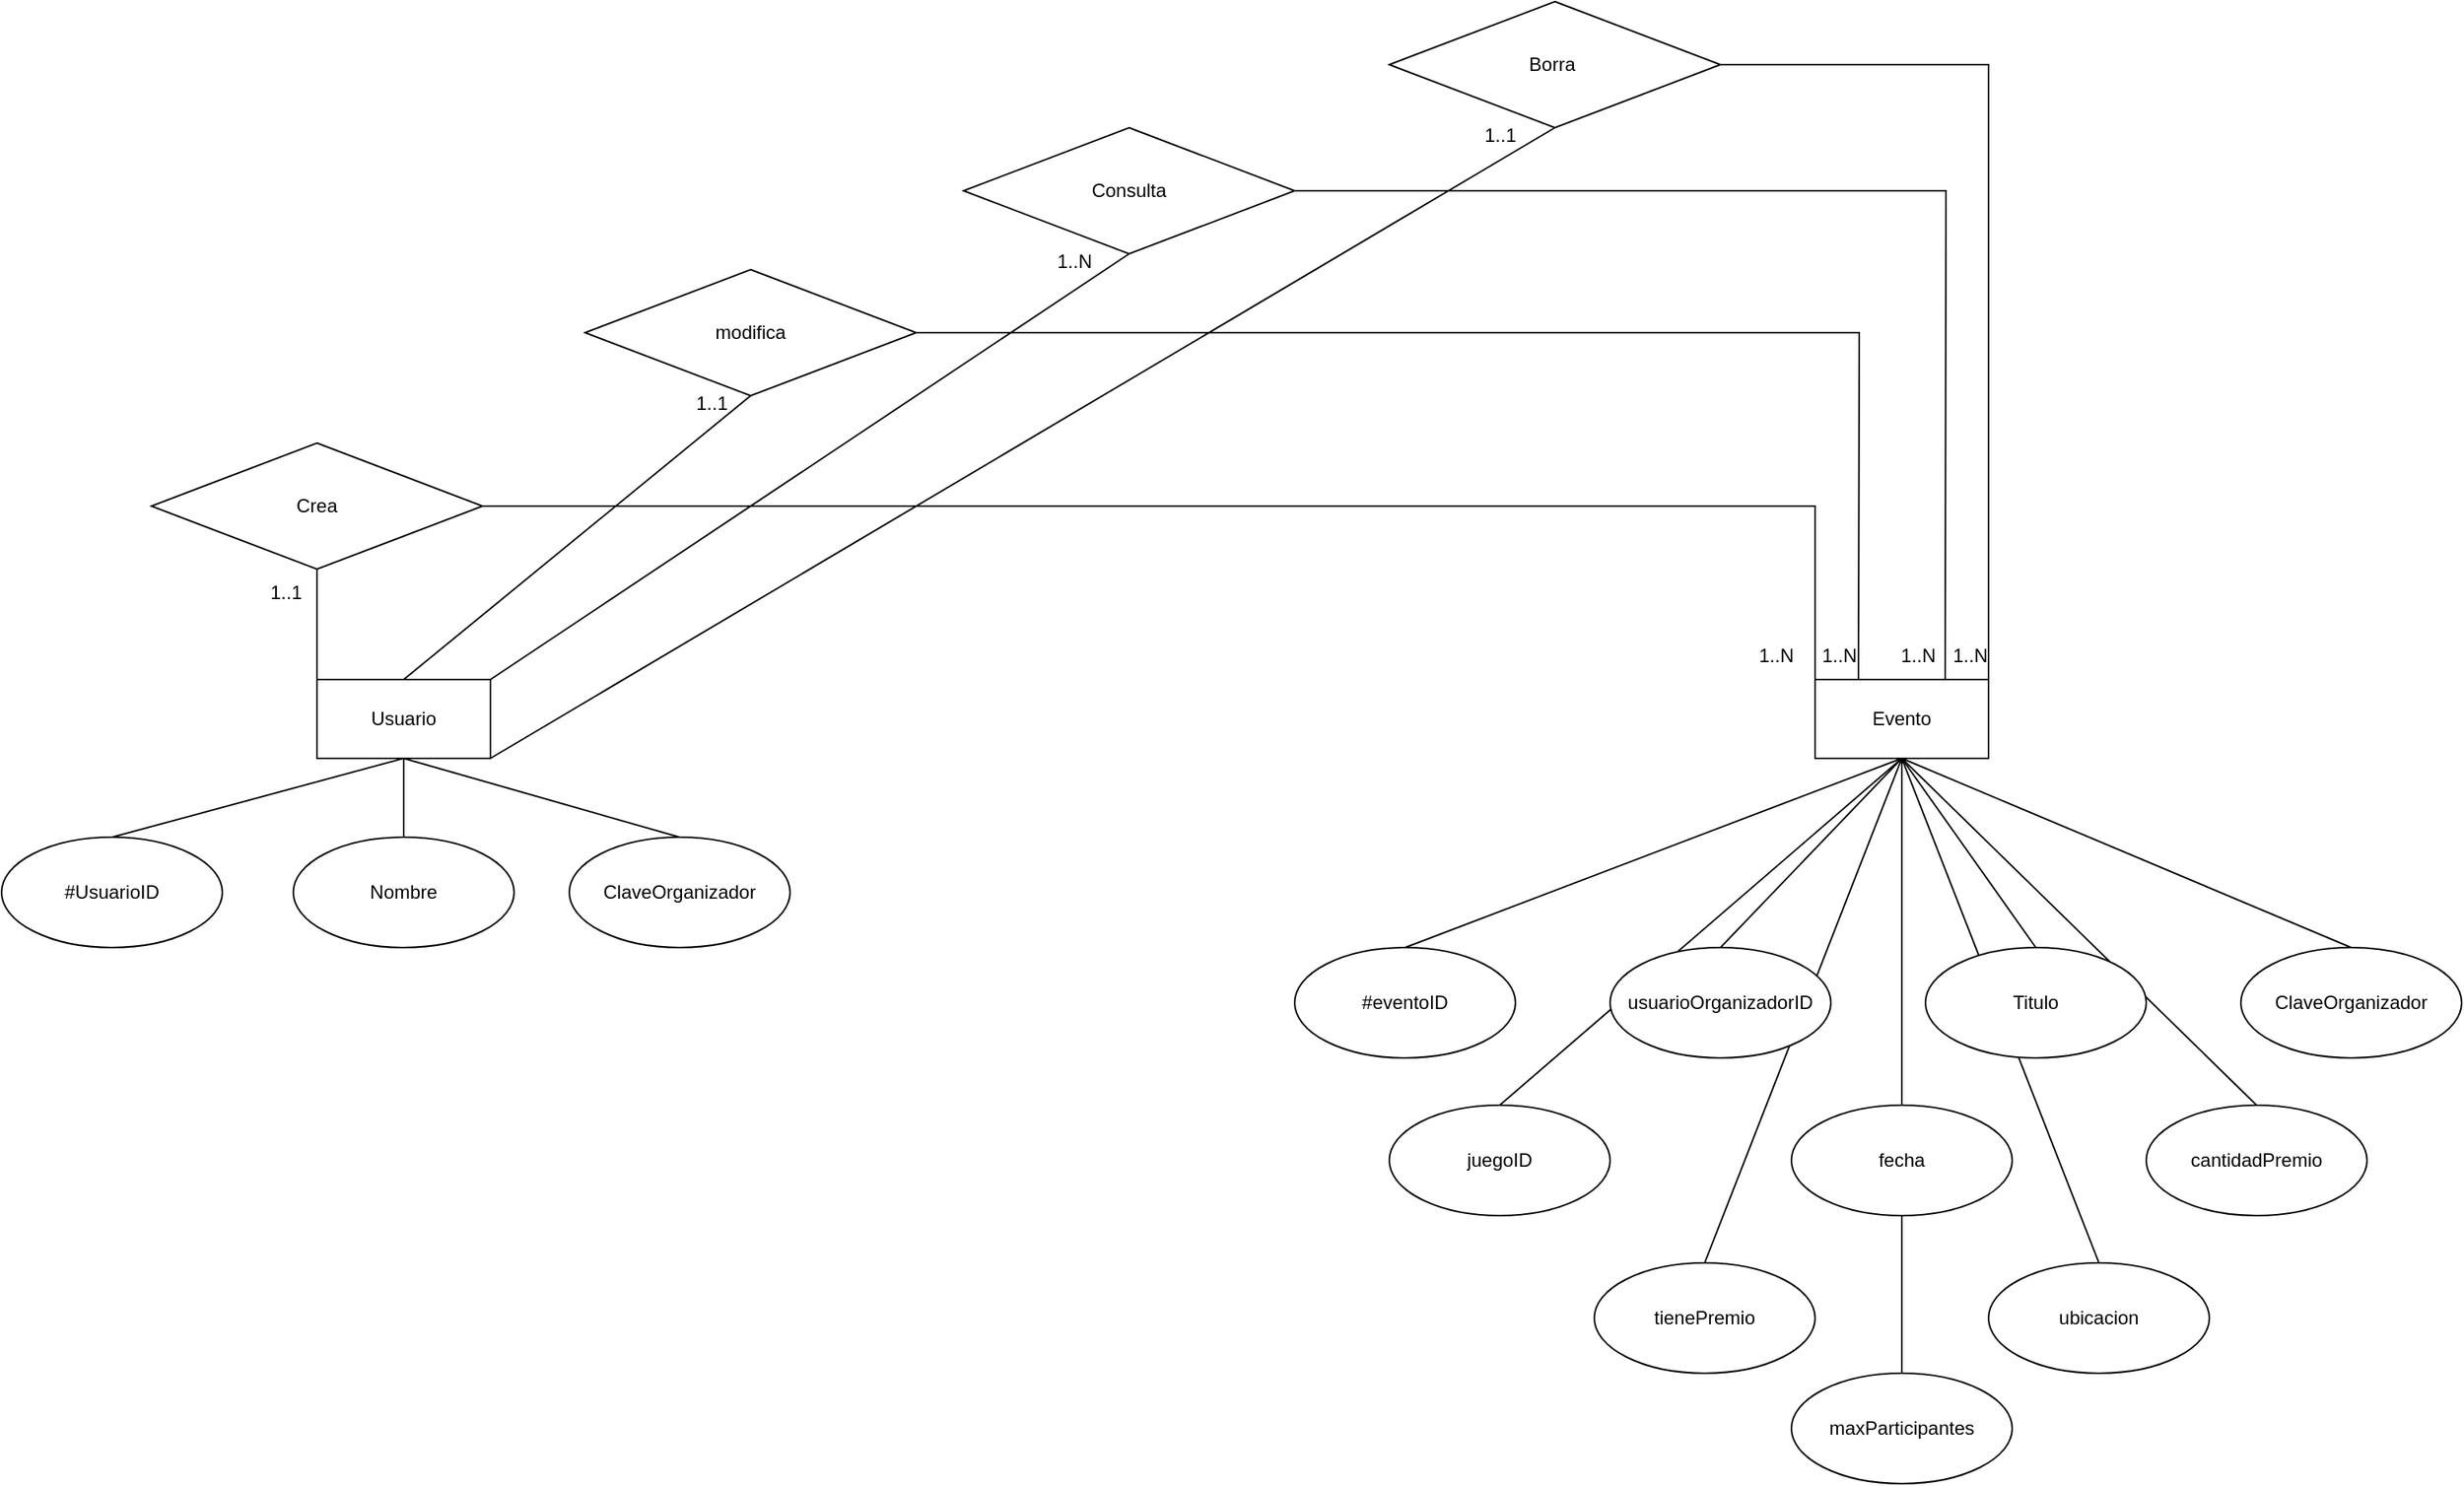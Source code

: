 <mxfile version="21.6.1" type="device">
  <diagram name="Página-1" id="wV0-x5DOhrRxRAC7NEaw">
    <mxGraphModel dx="2480" dy="772" grid="1" gridSize="10" guides="1" tooltips="1" connect="1" arrows="1" fold="1" page="1" pageScale="1" pageWidth="1169" pageHeight="827" math="0" shadow="0">
      <root>
        <mxCell id="0" />
        <mxCell id="1" parent="0" />
        <mxCell id="cW_ZX9Jc99plg21Cj8pE-38" value="Usuario" style="html=1;whiteSpace=wrap;" vertex="1" parent="1">
          <mxGeometry x="-380" y="1230" width="110" height="50" as="geometry" />
        </mxCell>
        <mxCell id="cW_ZX9Jc99plg21Cj8pE-39" value="Evento" style="html=1;whiteSpace=wrap;" vertex="1" parent="1">
          <mxGeometry x="570" y="1230" width="110" height="50" as="geometry" />
        </mxCell>
        <mxCell id="cW_ZX9Jc99plg21Cj8pE-40" value="#UsuarioID" style="ellipse;whiteSpace=wrap;html=1;" vertex="1" parent="1">
          <mxGeometry x="-580" y="1330" width="140" height="70" as="geometry" />
        </mxCell>
        <mxCell id="cW_ZX9Jc99plg21Cj8pE-41" value="Nombre" style="ellipse;whiteSpace=wrap;html=1;" vertex="1" parent="1">
          <mxGeometry x="-395" y="1330" width="140" height="70" as="geometry" />
        </mxCell>
        <mxCell id="cW_ZX9Jc99plg21Cj8pE-42" value="ClaveOrganizador" style="ellipse;whiteSpace=wrap;html=1;" vertex="1" parent="1">
          <mxGeometry x="-220" y="1330" width="140" height="70" as="geometry" />
        </mxCell>
        <mxCell id="cW_ZX9Jc99plg21Cj8pE-53" value="" style="endArrow=none;html=1;rounded=0;entryX=0.5;entryY=1;entryDx=0;entryDy=0;exitX=0.5;exitY=0;exitDx=0;exitDy=0;" edge="1" parent="1" source="cW_ZX9Jc99plg21Cj8pE-43" target="cW_ZX9Jc99plg21Cj8pE-39">
          <mxGeometry width="50" height="50" relative="1" as="geometry">
            <mxPoint x="290" y="1510" as="sourcePoint" />
            <mxPoint x="340" y="1460" as="targetPoint" />
          </mxGeometry>
        </mxCell>
        <mxCell id="cW_ZX9Jc99plg21Cj8pE-54" value="" style="endArrow=none;html=1;rounded=0;entryX=0.5;entryY=1;entryDx=0;entryDy=0;exitX=0.5;exitY=0;exitDx=0;exitDy=0;" edge="1" parent="1" source="cW_ZX9Jc99plg21Cj8pE-44" target="cW_ZX9Jc99plg21Cj8pE-39">
          <mxGeometry width="50" height="50" relative="1" as="geometry">
            <mxPoint x="320" y="1410" as="sourcePoint" />
            <mxPoint x="635" y="1290" as="targetPoint" />
          </mxGeometry>
        </mxCell>
        <mxCell id="cW_ZX9Jc99plg21Cj8pE-55" value="" style="endArrow=none;html=1;rounded=0;entryX=0.5;entryY=1;entryDx=0;entryDy=0;exitX=0.5;exitY=0;exitDx=0;exitDy=0;" edge="1" parent="1" source="cW_ZX9Jc99plg21Cj8pE-46" target="cW_ZX9Jc99plg21Cj8pE-39">
          <mxGeometry width="50" height="50" relative="1" as="geometry">
            <mxPoint x="330" y="1420" as="sourcePoint" />
            <mxPoint x="645" y="1300" as="targetPoint" />
          </mxGeometry>
        </mxCell>
        <mxCell id="cW_ZX9Jc99plg21Cj8pE-56" value="" style="endArrow=none;html=1;rounded=0;entryX=0.5;entryY=0;entryDx=0;entryDy=0;exitX=0.5;exitY=1;exitDx=0;exitDy=0;" edge="1" parent="1" source="cW_ZX9Jc99plg21Cj8pE-39" target="cW_ZX9Jc99plg21Cj8pE-45">
          <mxGeometry width="50" height="50" relative="1" as="geometry">
            <mxPoint x="340" y="1430" as="sourcePoint" />
            <mxPoint x="655" y="1310" as="targetPoint" />
          </mxGeometry>
        </mxCell>
        <mxCell id="cW_ZX9Jc99plg21Cj8pE-57" value="" style="endArrow=none;html=1;rounded=0;exitX=0.5;exitY=0;exitDx=0;exitDy=0;entryX=0.5;entryY=1;entryDx=0;entryDy=0;" edge="1" parent="1" source="cW_ZX9Jc99plg21Cj8pE-48" target="cW_ZX9Jc99plg21Cj8pE-39">
          <mxGeometry width="50" height="50" relative="1" as="geometry">
            <mxPoint x="350" y="1440" as="sourcePoint" />
            <mxPoint x="510" y="1290" as="targetPoint" />
          </mxGeometry>
        </mxCell>
        <mxCell id="cW_ZX9Jc99plg21Cj8pE-58" value="" style="endArrow=none;html=1;rounded=0;entryX=0.5;entryY=1;entryDx=0;entryDy=0;exitX=0.5;exitY=0;exitDx=0;exitDy=0;" edge="1" parent="1" source="cW_ZX9Jc99plg21Cj8pE-47" target="cW_ZX9Jc99plg21Cj8pE-39">
          <mxGeometry width="50" height="50" relative="1" as="geometry">
            <mxPoint x="360" y="1450" as="sourcePoint" />
            <mxPoint x="675" y="1330" as="targetPoint" />
          </mxGeometry>
        </mxCell>
        <mxCell id="cW_ZX9Jc99plg21Cj8pE-59" value="" style="endArrow=none;html=1;rounded=0;entryX=0.5;entryY=1;entryDx=0;entryDy=0;exitX=0.5;exitY=0;exitDx=0;exitDy=0;" edge="1" parent="1" source="cW_ZX9Jc99plg21Cj8pE-50" target="cW_ZX9Jc99plg21Cj8pE-39">
          <mxGeometry width="50" height="50" relative="1" as="geometry">
            <mxPoint x="370" y="1460" as="sourcePoint" />
            <mxPoint x="685" y="1340" as="targetPoint" />
          </mxGeometry>
        </mxCell>
        <mxCell id="cW_ZX9Jc99plg21Cj8pE-60" value="" style="endArrow=none;html=1;rounded=0;entryX=0.5;entryY=1;entryDx=0;entryDy=0;exitX=0.5;exitY=0;exitDx=0;exitDy=0;" edge="1" parent="1" source="cW_ZX9Jc99plg21Cj8pE-49" target="cW_ZX9Jc99plg21Cj8pE-39">
          <mxGeometry width="50" height="50" relative="1" as="geometry">
            <mxPoint x="380" y="1470" as="sourcePoint" />
            <mxPoint x="695" y="1350" as="targetPoint" />
          </mxGeometry>
        </mxCell>
        <mxCell id="cW_ZX9Jc99plg21Cj8pE-62" value="" style="endArrow=none;html=1;rounded=0;entryX=0.5;entryY=1;entryDx=0;entryDy=0;exitX=0.5;exitY=0;exitDx=0;exitDy=0;" edge="1" parent="1" source="cW_ZX9Jc99plg21Cj8pE-52" target="cW_ZX9Jc99plg21Cj8pE-39">
          <mxGeometry width="50" height="50" relative="1" as="geometry">
            <mxPoint x="390" y="1480" as="sourcePoint" />
            <mxPoint x="705" y="1360" as="targetPoint" />
          </mxGeometry>
        </mxCell>
        <mxCell id="cW_ZX9Jc99plg21Cj8pE-63" value="" style="endArrow=none;html=1;rounded=0;entryX=0.5;entryY=1;entryDx=0;entryDy=0;exitX=0.5;exitY=0;exitDx=0;exitDy=0;" edge="1" parent="1" source="cW_ZX9Jc99plg21Cj8pE-51" target="cW_ZX9Jc99plg21Cj8pE-39">
          <mxGeometry width="50" height="50" relative="1" as="geometry">
            <mxPoint x="400" y="1490" as="sourcePoint" />
            <mxPoint x="715" y="1370" as="targetPoint" />
          </mxGeometry>
        </mxCell>
        <mxCell id="cW_ZX9Jc99plg21Cj8pE-43" value="#eventoID" style="ellipse;whiteSpace=wrap;html=1;" vertex="1" parent="1">
          <mxGeometry x="240" y="1400" width="140" height="70" as="geometry" />
        </mxCell>
        <mxCell id="cW_ZX9Jc99plg21Cj8pE-44" value="usuarioOrganizadorID" style="ellipse;whiteSpace=wrap;html=1;" vertex="1" parent="1">
          <mxGeometry x="440" y="1400" width="140" height="70" as="geometry" />
        </mxCell>
        <mxCell id="cW_ZX9Jc99plg21Cj8pE-45" value="ClaveOrganizador" style="ellipse;whiteSpace=wrap;html=1;" vertex="1" parent="1">
          <mxGeometry x="840" y="1400" width="140" height="70" as="geometry" />
        </mxCell>
        <mxCell id="cW_ZX9Jc99plg21Cj8pE-46" value="Titulo" style="ellipse;whiteSpace=wrap;html=1;" vertex="1" parent="1">
          <mxGeometry x="640" y="1400" width="140" height="70" as="geometry" />
        </mxCell>
        <mxCell id="cW_ZX9Jc99plg21Cj8pE-47" value="fecha" style="ellipse;whiteSpace=wrap;html=1;" vertex="1" parent="1">
          <mxGeometry x="555" y="1500" width="140" height="70" as="geometry" />
        </mxCell>
        <mxCell id="cW_ZX9Jc99plg21Cj8pE-48" value="juegoID" style="ellipse;whiteSpace=wrap;html=1;" vertex="1" parent="1">
          <mxGeometry x="300" y="1500" width="140" height="70" as="geometry" />
        </mxCell>
        <mxCell id="cW_ZX9Jc99plg21Cj8pE-49" value="tienePremio" style="ellipse;whiteSpace=wrap;html=1;" vertex="1" parent="1">
          <mxGeometry x="430" y="1600" width="140" height="70" as="geometry" />
        </mxCell>
        <mxCell id="cW_ZX9Jc99plg21Cj8pE-50" value="cantidadPremio" style="ellipse;whiteSpace=wrap;html=1;" vertex="1" parent="1">
          <mxGeometry x="780" y="1500" width="140" height="70" as="geometry" />
        </mxCell>
        <mxCell id="cW_ZX9Jc99plg21Cj8pE-51" value="maxParticipantes" style="ellipse;whiteSpace=wrap;html=1;" vertex="1" parent="1">
          <mxGeometry x="555" y="1670" width="140" height="70" as="geometry" />
        </mxCell>
        <mxCell id="cW_ZX9Jc99plg21Cj8pE-52" value="ubicacion" style="ellipse;whiteSpace=wrap;html=1;" vertex="1" parent="1">
          <mxGeometry x="680" y="1600" width="140" height="70" as="geometry" />
        </mxCell>
        <mxCell id="cW_ZX9Jc99plg21Cj8pE-64" value="" style="endArrow=none;html=1;rounded=0;entryX=0.5;entryY=1;entryDx=0;entryDy=0;exitX=0.5;exitY=0;exitDx=0;exitDy=0;" edge="1" parent="1" source="cW_ZX9Jc99plg21Cj8pE-41" target="cW_ZX9Jc99plg21Cj8pE-38">
          <mxGeometry width="50" height="50" relative="1" as="geometry">
            <mxPoint x="130" y="1500" as="sourcePoint" />
            <mxPoint x="445" y="1380" as="targetPoint" />
          </mxGeometry>
        </mxCell>
        <mxCell id="cW_ZX9Jc99plg21Cj8pE-65" value="" style="endArrow=none;html=1;rounded=0;entryX=0.5;entryY=1;entryDx=0;entryDy=0;exitX=0.5;exitY=0;exitDx=0;exitDy=0;" edge="1" parent="1" source="cW_ZX9Jc99plg21Cj8pE-40" target="cW_ZX9Jc99plg21Cj8pE-38">
          <mxGeometry width="50" height="50" relative="1" as="geometry">
            <mxPoint x="140" y="1510" as="sourcePoint" />
            <mxPoint x="455" y="1390" as="targetPoint" />
          </mxGeometry>
        </mxCell>
        <mxCell id="cW_ZX9Jc99plg21Cj8pE-66" value="" style="endArrow=none;html=1;rounded=0;entryX=0.5;entryY=1;entryDx=0;entryDy=0;exitX=0.5;exitY=0;exitDx=0;exitDy=0;" edge="1" parent="1" source="cW_ZX9Jc99plg21Cj8pE-42" target="cW_ZX9Jc99plg21Cj8pE-38">
          <mxGeometry width="50" height="50" relative="1" as="geometry">
            <mxPoint x="-400" y="1430" as="sourcePoint" />
            <mxPoint x="-215" y="1380" as="targetPoint" />
          </mxGeometry>
        </mxCell>
        <mxCell id="cW_ZX9Jc99plg21Cj8pE-67" value="Crea" style="rhombus;whiteSpace=wrap;html=1;" vertex="1" parent="1">
          <mxGeometry x="-485" y="1080" width="210" height="80" as="geometry" />
        </mxCell>
        <mxCell id="cW_ZX9Jc99plg21Cj8pE-68" value="modifica" style="rhombus;whiteSpace=wrap;html=1;" vertex="1" parent="1">
          <mxGeometry x="-210" y="970" width="210" height="80" as="geometry" />
        </mxCell>
        <mxCell id="cW_ZX9Jc99plg21Cj8pE-69" value="Consulta" style="rhombus;whiteSpace=wrap;html=1;" vertex="1" parent="1">
          <mxGeometry x="30" y="880" width="210" height="80" as="geometry" />
        </mxCell>
        <mxCell id="cW_ZX9Jc99plg21Cj8pE-70" value="Borra&amp;nbsp;" style="rhombus;whiteSpace=wrap;html=1;" vertex="1" parent="1">
          <mxGeometry x="300" y="800" width="210" height="80" as="geometry" />
        </mxCell>
        <mxCell id="cW_ZX9Jc99plg21Cj8pE-71" value="" style="endArrow=none;html=1;rounded=0;exitX=0;exitY=0;exitDx=0;exitDy=0;entryX=0.5;entryY=1;entryDx=0;entryDy=0;" edge="1" parent="1" source="cW_ZX9Jc99plg21Cj8pE-38" target="cW_ZX9Jc99plg21Cj8pE-67">
          <mxGeometry width="50" height="50" relative="1" as="geometry">
            <mxPoint x="-210" y="1060" as="sourcePoint" />
            <mxPoint x="-160" y="1010" as="targetPoint" />
          </mxGeometry>
        </mxCell>
        <mxCell id="cW_ZX9Jc99plg21Cj8pE-72" value="" style="endArrow=none;html=1;rounded=0;exitX=1;exitY=0.5;exitDx=0;exitDy=0;entryX=0;entryY=0;entryDx=0;entryDy=0;" edge="1" parent="1" source="cW_ZX9Jc99plg21Cj8pE-67" target="cW_ZX9Jc99plg21Cj8pE-39">
          <mxGeometry width="50" height="50" relative="1" as="geometry">
            <mxPoint x="-315" y="1240" as="sourcePoint" />
            <mxPoint x="620" y="1120" as="targetPoint" />
            <Array as="points">
              <mxPoint x="570" y="1120" />
            </Array>
          </mxGeometry>
        </mxCell>
        <mxCell id="cW_ZX9Jc99plg21Cj8pE-73" value="" style="endArrow=none;html=1;rounded=0;exitX=0.5;exitY=0;exitDx=0;exitDy=0;entryX=0.5;entryY=1;entryDx=0;entryDy=0;" edge="1" parent="1" source="cW_ZX9Jc99plg21Cj8pE-38" target="cW_ZX9Jc99plg21Cj8pE-68">
          <mxGeometry width="50" height="50" relative="1" as="geometry">
            <mxPoint x="-315" y="1240" as="sourcePoint" />
            <mxPoint x="-315" y="1170" as="targetPoint" />
          </mxGeometry>
        </mxCell>
        <mxCell id="cW_ZX9Jc99plg21Cj8pE-74" value="" style="endArrow=none;html=1;rounded=0;exitX=1;exitY=0.5;exitDx=0;exitDy=0;entryX=0.25;entryY=0;entryDx=0;entryDy=0;" edge="1" parent="1" source="cW_ZX9Jc99plg21Cj8pE-68" target="cW_ZX9Jc99plg21Cj8pE-39">
          <mxGeometry width="50" height="50" relative="1" as="geometry">
            <mxPoint x="-230.0" y="1020" as="sourcePoint" />
            <mxPoint x="625" y="1120" as="targetPoint" />
            <Array as="points">
              <mxPoint x="598" y="1010" />
            </Array>
          </mxGeometry>
        </mxCell>
        <mxCell id="cW_ZX9Jc99plg21Cj8pE-75" value="" style="endArrow=none;html=1;rounded=0;entryX=0.5;entryY=1;entryDx=0;entryDy=0;exitX=1;exitY=0;exitDx=0;exitDy=0;" edge="1" parent="1" source="cW_ZX9Jc99plg21Cj8pE-38" target="cW_ZX9Jc99plg21Cj8pE-69">
          <mxGeometry width="50" height="50" relative="1" as="geometry">
            <mxPoint x="-200" y="1220" as="sourcePoint" />
            <mxPoint x="-95" y="1060" as="targetPoint" />
          </mxGeometry>
        </mxCell>
        <mxCell id="cW_ZX9Jc99plg21Cj8pE-76" value="" style="endArrow=none;html=1;rounded=0;exitX=1;exitY=0.5;exitDx=0;exitDy=0;entryX=0.75;entryY=0;entryDx=0;entryDy=0;" edge="1" parent="1" source="cW_ZX9Jc99plg21Cj8pE-69" target="cW_ZX9Jc99plg21Cj8pE-39">
          <mxGeometry width="50" height="50" relative="1" as="geometry">
            <mxPoint x="40" y="920" as="sourcePoint" />
            <mxPoint x="638" y="1140" as="targetPoint" />
            <Array as="points">
              <mxPoint x="653" y="920" />
            </Array>
          </mxGeometry>
        </mxCell>
        <mxCell id="cW_ZX9Jc99plg21Cj8pE-77" value="" style="endArrow=none;html=1;rounded=0;entryX=0.5;entryY=1;entryDx=0;entryDy=0;exitX=1;exitY=1;exitDx=0;exitDy=0;" edge="1" parent="1" source="cW_ZX9Jc99plg21Cj8pE-38" target="cW_ZX9Jc99plg21Cj8pE-70">
          <mxGeometry width="50" height="50" relative="1" as="geometry">
            <mxPoint x="-315" y="1240" as="sourcePoint" />
            <mxPoint x="145" y="970" as="targetPoint" />
          </mxGeometry>
        </mxCell>
        <mxCell id="cW_ZX9Jc99plg21Cj8pE-78" value="" style="endArrow=none;html=1;rounded=0;exitX=1;exitY=0.5;exitDx=0;exitDy=0;entryX=1;entryY=0;entryDx=0;entryDy=0;" edge="1" parent="1" source="cW_ZX9Jc99plg21Cj8pE-70" target="cW_ZX9Jc99plg21Cj8pE-39">
          <mxGeometry width="50" height="50" relative="1" as="geometry">
            <mxPoint x="250" y="930" as="sourcePoint" />
            <mxPoint x="663" y="1240" as="targetPoint" />
            <Array as="points">
              <mxPoint x="680" y="840" />
            </Array>
          </mxGeometry>
        </mxCell>
        <mxCell id="cW_ZX9Jc99plg21Cj8pE-79" value="1..1" style="text;html=1;align=center;verticalAlign=middle;resizable=0;points=[];autosize=1;strokeColor=none;fillColor=none;" vertex="1" parent="1">
          <mxGeometry x="-420" y="1160" width="40" height="30" as="geometry" />
        </mxCell>
        <mxCell id="cW_ZX9Jc99plg21Cj8pE-80" value="1..N" style="text;html=1;align=center;verticalAlign=middle;resizable=0;points=[];autosize=1;strokeColor=none;fillColor=none;" vertex="1" parent="1">
          <mxGeometry x="520" y="1200" width="50" height="30" as="geometry" />
        </mxCell>
        <mxCell id="cW_ZX9Jc99plg21Cj8pE-81" value="1..1" style="text;html=1;align=center;verticalAlign=middle;resizable=0;points=[];autosize=1;strokeColor=none;fillColor=none;" vertex="1" parent="1">
          <mxGeometry x="-150" y="1040" width="40" height="30" as="geometry" />
        </mxCell>
        <mxCell id="cW_ZX9Jc99plg21Cj8pE-82" value="1..N" style="text;html=1;align=center;verticalAlign=middle;resizable=0;points=[];autosize=1;strokeColor=none;fillColor=none;" vertex="1" parent="1">
          <mxGeometry x="560" y="1200" width="50" height="30" as="geometry" />
        </mxCell>
        <mxCell id="cW_ZX9Jc99plg21Cj8pE-83" value="1..N" style="text;html=1;align=center;verticalAlign=middle;resizable=0;points=[];autosize=1;strokeColor=none;fillColor=none;" vertex="1" parent="1">
          <mxGeometry x="610" y="1200" width="50" height="30" as="geometry" />
        </mxCell>
        <mxCell id="cW_ZX9Jc99plg21Cj8pE-84" value="1..N" style="text;html=1;align=center;verticalAlign=middle;resizable=0;points=[];autosize=1;strokeColor=none;fillColor=none;" vertex="1" parent="1">
          <mxGeometry x="643" y="1200" width="50" height="30" as="geometry" />
        </mxCell>
        <mxCell id="cW_ZX9Jc99plg21Cj8pE-86" value="1..N" style="text;html=1;align=center;verticalAlign=middle;resizable=0;points=[];autosize=1;strokeColor=none;fillColor=none;" vertex="1" parent="1">
          <mxGeometry x="75" y="950" width="50" height="30" as="geometry" />
        </mxCell>
        <mxCell id="cW_ZX9Jc99plg21Cj8pE-87" value="1..1" style="text;html=1;align=center;verticalAlign=middle;resizable=0;points=[];autosize=1;strokeColor=none;fillColor=none;" vertex="1" parent="1">
          <mxGeometry x="350" y="870" width="40" height="30" as="geometry" />
        </mxCell>
      </root>
    </mxGraphModel>
  </diagram>
</mxfile>
